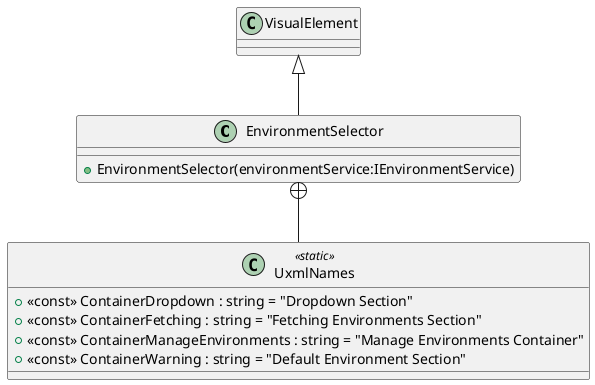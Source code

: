 @startuml
class EnvironmentSelector {
    + EnvironmentSelector(environmentService:IEnvironmentService)
}
class UxmlNames <<static>> {
    + <<const>> ContainerDropdown : string = "Dropdown Section"
    + <<const>> ContainerFetching : string = "Fetching Environments Section"
    + <<const>> ContainerManageEnvironments : string = "Manage Environments Container"
    + <<const>> ContainerWarning : string = "Default Environment Section"
}
VisualElement <|-- EnvironmentSelector
EnvironmentSelector +-- UxmlNames
@enduml
